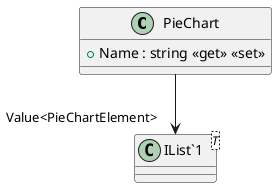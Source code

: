 @startuml
class PieChart {
    + Name : string <<get>> <<set>>
}
class "IList`1"<T> {
}
PieChart --> "Value<PieChartElement>" "IList`1"
@enduml
